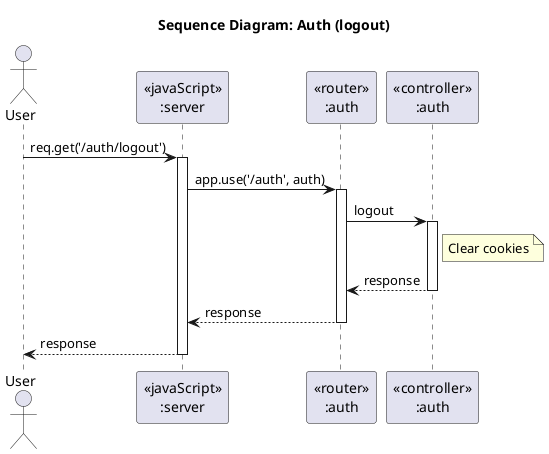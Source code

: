@startuml auth-logout
title Sequence Diagram: Auth (logout)

actor "User" as User

participant "<<javaScript>>\n:server" as Server
participant "<<router>>\n:auth" as Router
participant "<<controller>>\n:auth" as Controller

User -> Server : req.get('/auth/logout')
activate Server

Server -> Router : app.use('/auth', auth)
activate Router

Router -> Controller : logout
activate Controller

note right of Controller
    Clear cookies
end note
Controller --> Router : response 
deactivate Controller

Router --> Server : response
deactivate Router

Server --> User : response
deactivate Server

@enduml